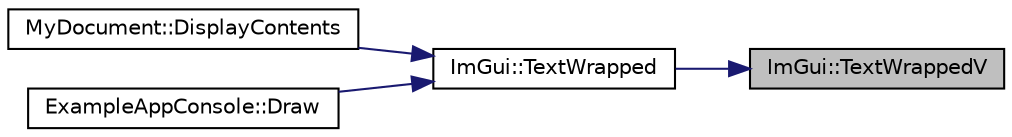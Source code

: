 digraph "ImGui::TextWrappedV"
{
 // LATEX_PDF_SIZE
  edge [fontname="Helvetica",fontsize="10",labelfontname="Helvetica",labelfontsize="10"];
  node [fontname="Helvetica",fontsize="10",shape=record];
  rankdir="RL";
  Node1 [label="ImGui::TextWrappedV",height=0.2,width=0.4,color="black", fillcolor="grey75", style="filled", fontcolor="black",tooltip=" "];
  Node1 -> Node2 [dir="back",color="midnightblue",fontsize="10",style="solid"];
  Node2 [label="ImGui::TextWrapped",height=0.2,width=0.4,color="black", fillcolor="white", style="filled",URL="$namespace_im_gui.html#ad57bb15c599e73b2ccc7c0f7de6e5823",tooltip=" "];
  Node2 -> Node3 [dir="back",color="midnightblue",fontsize="10",style="solid"];
  Node3 [label="MyDocument::DisplayContents",height=0.2,width=0.4,color="black", fillcolor="white", style="filled",URL="$struct_my_document.html#aa51e0b8e6c95b7109a507603599c05d9",tooltip=" "];
  Node2 -> Node4 [dir="back",color="midnightblue",fontsize="10",style="solid"];
  Node4 [label="ExampleAppConsole::Draw",height=0.2,width=0.4,color="black", fillcolor="white", style="filled",URL="$struct_example_app_console.html#a0518a09c7e8648dd52c7c06df19ac17a",tooltip=" "];
}
